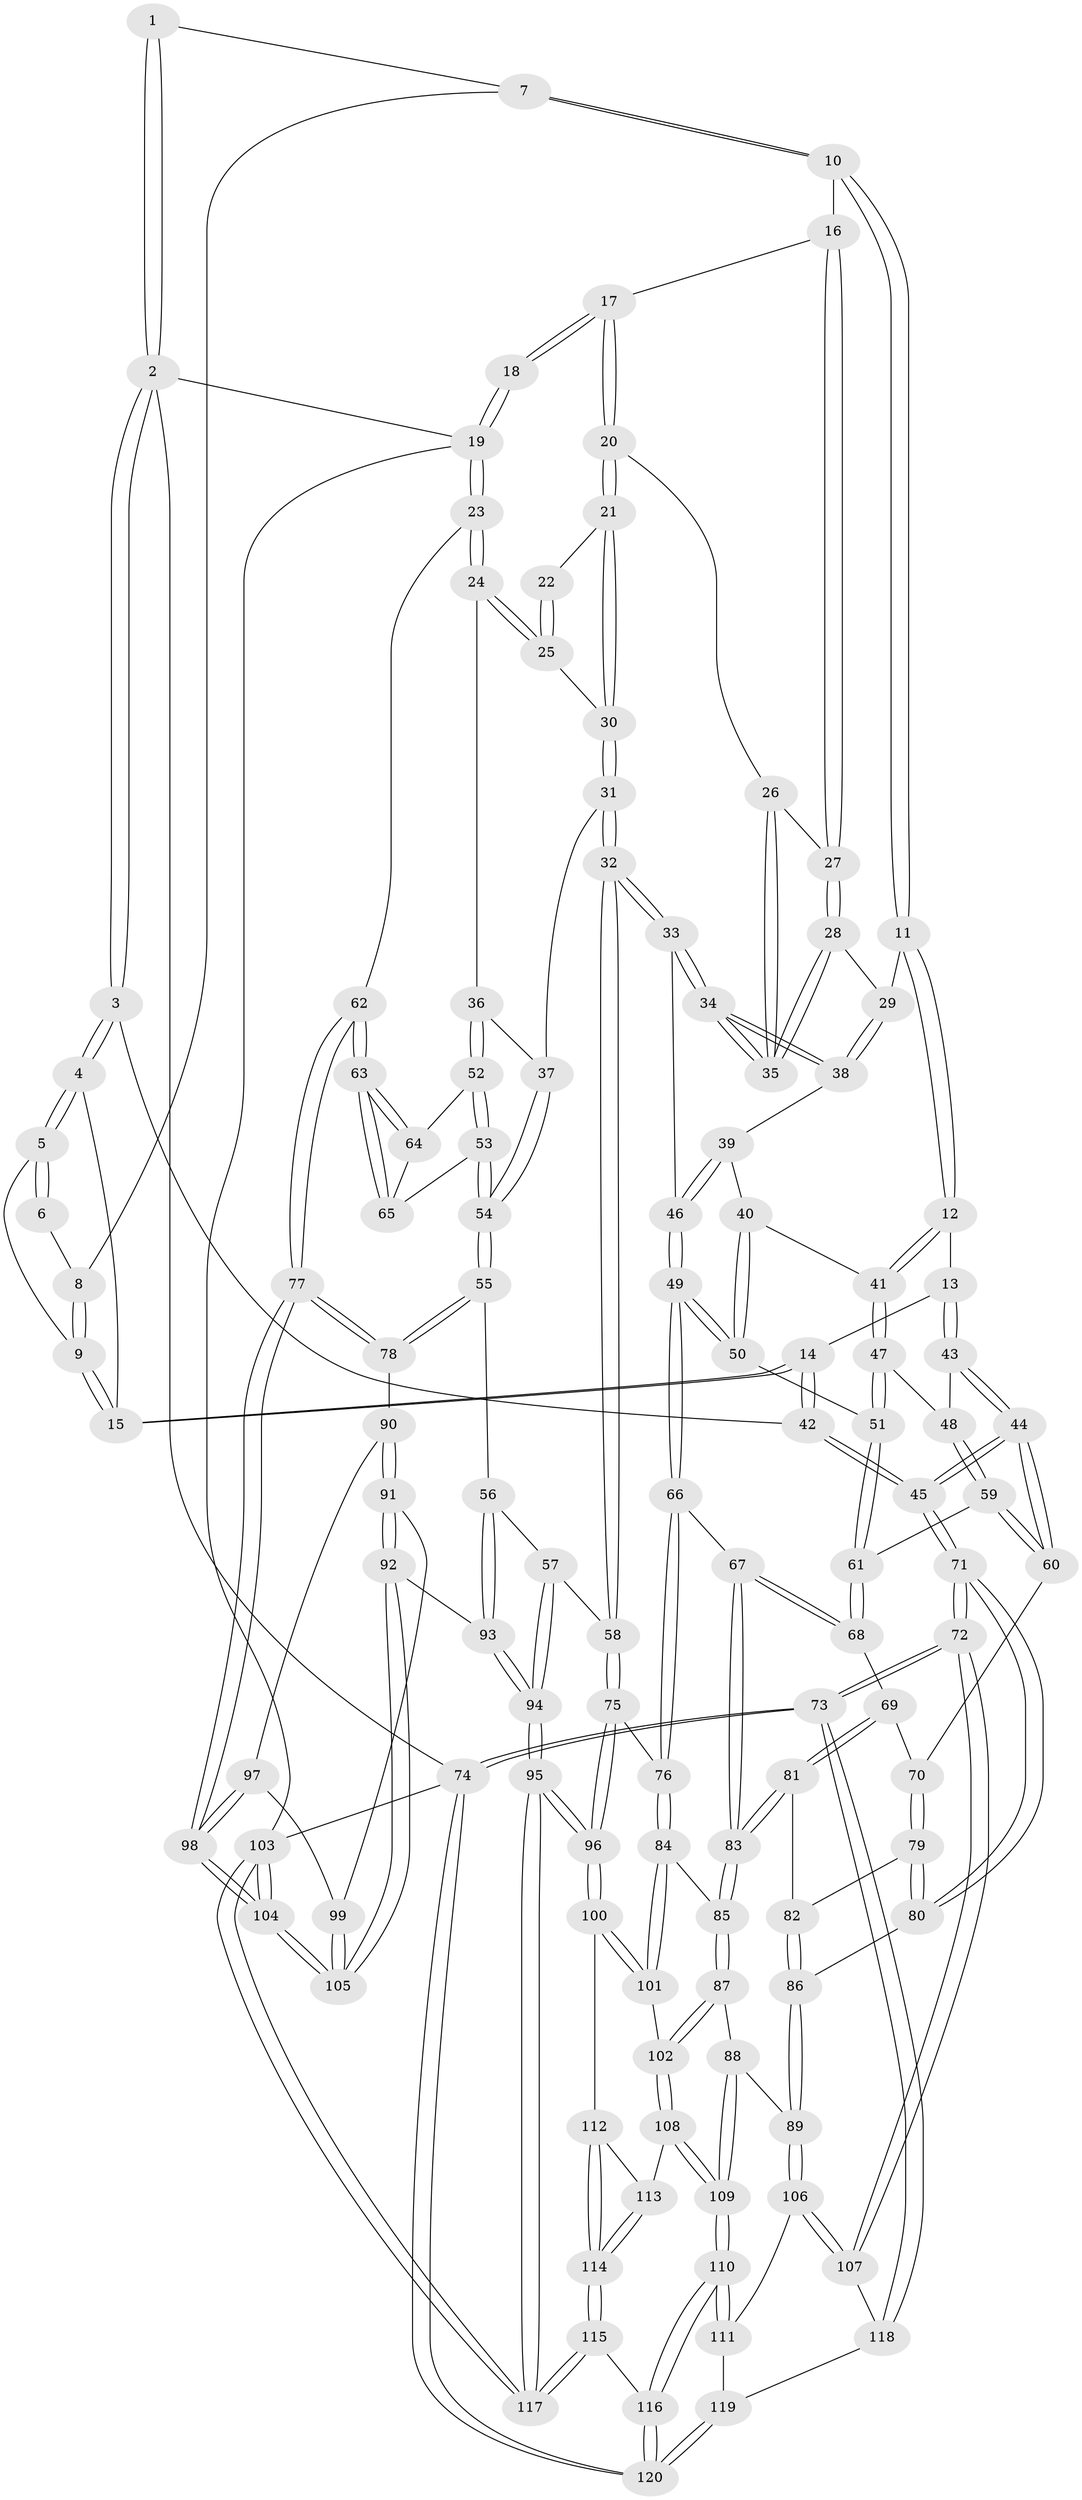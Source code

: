 // coarse degree distribution, {6: 0.125, 10: 0.020833333333333332, 3: 0.16666666666666666, 4: 0.3333333333333333, 5: 0.22916666666666666, 2: 0.0625, 7: 0.0625}
// Generated by graph-tools (version 1.1) at 2025/21/03/04/25 18:21:23]
// undirected, 120 vertices, 297 edges
graph export_dot {
graph [start="1"]
  node [color=gray90,style=filled];
  1 [pos="+0.21479117590359717+0"];
  2 [pos="+0+0"];
  3 [pos="+0+0.15928866834431651"];
  4 [pos="+0+0.1271253021380972"];
  5 [pos="+0+0.07888942726475777"];
  6 [pos="+0+0.06143980916270108"];
  7 [pos="+0.28253963354468287+0"];
  8 [pos="+0.08768332810903681+0.06059630197528452"];
  9 [pos="+0.07298653580948643+0.11026745991271056"];
  10 [pos="+0.33095014014828494+0"];
  11 [pos="+0.2798502514269447+0.09559523400328128"];
  12 [pos="+0.1893057804555165+0.23906379964027202"];
  13 [pos="+0.1610332448068131+0.24234214308878407"];
  14 [pos="+0.14268093034708432+0.2327328053707418"];
  15 [pos="+0.08030685778995611+0.1402472100028266"];
  16 [pos="+0.39094818434748224+0"];
  17 [pos="+0.538740619739792+0"];
  18 [pos="+1+0"];
  19 [pos="+1+0"];
  20 [pos="+0.685116823989592+0.13477869631228376"];
  21 [pos="+0.7798252172873407+0.1536844732984358"];
  22 [pos="+0.9054441107092681+0"];
  23 [pos="+1+0.29748034379867333"];
  24 [pos="+1+0.3057844581617055"];
  25 [pos="+0.9383223745511305+0.22273085463861286"];
  26 [pos="+0.6718200570869409+0.14224074352409063"];
  27 [pos="+0.5191631542834274+0.1451635151307177"];
  28 [pos="+0.5143650956262037+0.17440190324750157"];
  29 [pos="+0.42192426960250173+0.24084960632848923"];
  30 [pos="+0.7825194796423106+0.16135097137482343"];
  31 [pos="+0.7578003706043427+0.3498174717670301"];
  32 [pos="+0.6400702675012703+0.425683003354467"];
  33 [pos="+0.6221682848832512+0.4196118815197422"];
  34 [pos="+0.5975018111174585+0.34650154056661825"];
  35 [pos="+0.5912069145430694+0.2987197267397264"];
  36 [pos="+0.9310393036185183+0.3613207218639841"];
  37 [pos="+0.8374295178015077+0.36475324002845905"];
  38 [pos="+0.4216654800850006+0.24486550268120444"];
  39 [pos="+0.38936105631052725+0.3159387945526332"];
  40 [pos="+0.3617417693279931+0.3276148666038763"];
  41 [pos="+0.2399543460493244+0.3090834638141206"];
  42 [pos="+0+0.18049928359414794"];
  43 [pos="+0.0547143212900941+0.371940350442419"];
  44 [pos="+0+0.48571206202090295"];
  45 [pos="+0+0.48836373916446424"];
  46 [pos="+0.5709182581456237+0.4336006496409901"];
  47 [pos="+0.23856857189125902+0.33901938612558863"];
  48 [pos="+0.14484608415007763+0.4446364309185253"];
  49 [pos="+0.46714826736552084+0.5045895439965914"];
  50 [pos="+0.3700866380365384+0.4420850687633943"];
  51 [pos="+0.2724253847352763+0.46023663107487006"];
  52 [pos="+0.9205124496201382+0.46873846796636887"];
  53 [pos="+0.8787465747372774+0.5525907002726342"];
  54 [pos="+0.8676921654635535+0.5713487273011676"];
  55 [pos="+0.8545609759590206+0.6143538560183764"];
  56 [pos="+0.8456138442959586+0.6153085622568517"];
  57 [pos="+0.741235146275946+0.6079961831015178"];
  58 [pos="+0.7154424957426214+0.5959812664672225"];
  59 [pos="+0.15045255454491172+0.4697759738195654"];
  60 [pos="+0.10022284289985406+0.5474002026962278"];
  61 [pos="+0.26075938843018676+0.4874951572081031"];
  62 [pos="+1+0.5578787500018074"];
  63 [pos="+1+0.5306004132919971"];
  64 [pos="+0.9636645506148328+0.4945272271160178"];
  65 [pos="+0.9463423840767317+0.5105065651731482"];
  66 [pos="+0.43597744136441113+0.5686482022583007"];
  67 [pos="+0.32072554481641125+0.6013965541356541"];
  68 [pos="+0.26865015319606356+0.5533557450959048"];
  69 [pos="+0.1879925483382977+0.578259405865704"];
  70 [pos="+0.10555976706043108+0.5534363595790548"];
  71 [pos="+0+0.7289377516063135"];
  72 [pos="+0+0.8156868178933898"];
  73 [pos="+0+1"];
  74 [pos="+0+1"];
  75 [pos="+0.611518785332535+0.6897094066996737"];
  76 [pos="+0.49872612650074033+0.6916277456244408"];
  77 [pos="+1+0.5693850466752526"];
  78 [pos="+0.8984500446850289+0.6314504178052273"];
  79 [pos="+0.10493440186184834+0.6598697510632485"];
  80 [pos="+0.011634918404391034+0.7269138921525645"];
  81 [pos="+0.18190365134777442+0.6797940652840756"];
  82 [pos="+0.17589995218374116+0.6834948409150026"];
  83 [pos="+0.29832263406896903+0.6849207171510933"];
  84 [pos="+0.48773165748673414+0.7083069969095199"];
  85 [pos="+0.3042495865665688+0.7048187026134183"];
  86 [pos="+0.15281931878460245+0.8029108730263872"];
  87 [pos="+0.3032614435000715+0.7541465399035665"];
  88 [pos="+0.1726481292387911+0.8121638296067926"];
  89 [pos="+0.15639896118817492+0.8086989522035766"];
  90 [pos="+0.9152920710006429+0.6929227599843818"];
  91 [pos="+0.8768412369408358+0.8287776770206923"];
  92 [pos="+0.8571677889872527+0.8596413836600529"];
  93 [pos="+0.8252253816932515+0.8647325537287955"];
  94 [pos="+0.7629112978443052+0.8894611505406496"];
  95 [pos="+0.729654183670834+0.9224867968497914"];
  96 [pos="+0.6406825582928038+0.878853962378051"];
  97 [pos="+0.959517760648313+0.7433857695293168"];
  98 [pos="+1+0.7373933802712561"];
  99 [pos="+0.9650128821459145+0.782134483813108"];
  100 [pos="+0.5490962925372939+0.8911745991582471"];
  101 [pos="+0.4619686579598773+0.7942535027154646"];
  102 [pos="+0.35931680238993957+0.8278499775018742"];
  103 [pos="+1+1"];
  104 [pos="+1+1"];
  105 [pos="+1+0.9931055472309178"];
  106 [pos="+0.11806677222349546+0.8672027771920214"];
  107 [pos="+0+0.8488481346140139"];
  108 [pos="+0.35906298239294765+0.8288003472661372"];
  109 [pos="+0.27364312808457175+0.9347818749563469"];
  110 [pos="+0.26691497853892115+0.9922222886201031"];
  111 [pos="+0.11614587318517447+0.9311050532871091"];
  112 [pos="+0.5318797607027093+0.9127921711999145"];
  113 [pos="+0.39915767624826604+0.891638364220088"];
  114 [pos="+0.43876291404323997+1"];
  115 [pos="+0.38981640672961076+1"];
  116 [pos="+0.3374763999322692+1"];
  117 [pos="+0.7769582073861696+1"];
  118 [pos="+0.09252424193217251+0.9415864684262796"];
  119 [pos="+0.10924446755860008+0.9373102319118863"];
  120 [pos="+0.12148684408543031+1"];
  1 -- 2;
  1 -- 2;
  1 -- 7;
  2 -- 3;
  2 -- 3;
  2 -- 19;
  2 -- 74;
  3 -- 4;
  3 -- 4;
  3 -- 42;
  4 -- 5;
  4 -- 5;
  4 -- 15;
  5 -- 6;
  5 -- 6;
  5 -- 9;
  6 -- 8;
  7 -- 8;
  7 -- 10;
  7 -- 10;
  8 -- 9;
  8 -- 9;
  9 -- 15;
  9 -- 15;
  10 -- 11;
  10 -- 11;
  10 -- 16;
  11 -- 12;
  11 -- 12;
  11 -- 29;
  12 -- 13;
  12 -- 41;
  12 -- 41;
  13 -- 14;
  13 -- 43;
  13 -- 43;
  14 -- 15;
  14 -- 15;
  14 -- 42;
  14 -- 42;
  16 -- 17;
  16 -- 27;
  16 -- 27;
  17 -- 18;
  17 -- 18;
  17 -- 20;
  17 -- 20;
  18 -- 19;
  18 -- 19;
  19 -- 23;
  19 -- 23;
  19 -- 103;
  20 -- 21;
  20 -- 21;
  20 -- 26;
  21 -- 22;
  21 -- 30;
  21 -- 30;
  22 -- 25;
  22 -- 25;
  23 -- 24;
  23 -- 24;
  23 -- 62;
  24 -- 25;
  24 -- 25;
  24 -- 36;
  25 -- 30;
  26 -- 27;
  26 -- 35;
  26 -- 35;
  27 -- 28;
  27 -- 28;
  28 -- 29;
  28 -- 35;
  28 -- 35;
  29 -- 38;
  29 -- 38;
  30 -- 31;
  30 -- 31;
  31 -- 32;
  31 -- 32;
  31 -- 37;
  32 -- 33;
  32 -- 33;
  32 -- 58;
  32 -- 58;
  33 -- 34;
  33 -- 34;
  33 -- 46;
  34 -- 35;
  34 -- 35;
  34 -- 38;
  34 -- 38;
  36 -- 37;
  36 -- 52;
  36 -- 52;
  37 -- 54;
  37 -- 54;
  38 -- 39;
  39 -- 40;
  39 -- 46;
  39 -- 46;
  40 -- 41;
  40 -- 50;
  40 -- 50;
  41 -- 47;
  41 -- 47;
  42 -- 45;
  42 -- 45;
  43 -- 44;
  43 -- 44;
  43 -- 48;
  44 -- 45;
  44 -- 45;
  44 -- 60;
  44 -- 60;
  45 -- 71;
  45 -- 71;
  46 -- 49;
  46 -- 49;
  47 -- 48;
  47 -- 51;
  47 -- 51;
  48 -- 59;
  48 -- 59;
  49 -- 50;
  49 -- 50;
  49 -- 66;
  49 -- 66;
  50 -- 51;
  51 -- 61;
  51 -- 61;
  52 -- 53;
  52 -- 53;
  52 -- 64;
  53 -- 54;
  53 -- 54;
  53 -- 65;
  54 -- 55;
  54 -- 55;
  55 -- 56;
  55 -- 78;
  55 -- 78;
  56 -- 57;
  56 -- 93;
  56 -- 93;
  57 -- 58;
  57 -- 94;
  57 -- 94;
  58 -- 75;
  58 -- 75;
  59 -- 60;
  59 -- 60;
  59 -- 61;
  60 -- 70;
  61 -- 68;
  61 -- 68;
  62 -- 63;
  62 -- 63;
  62 -- 77;
  62 -- 77;
  63 -- 64;
  63 -- 64;
  63 -- 65;
  63 -- 65;
  64 -- 65;
  66 -- 67;
  66 -- 76;
  66 -- 76;
  67 -- 68;
  67 -- 68;
  67 -- 83;
  67 -- 83;
  68 -- 69;
  69 -- 70;
  69 -- 81;
  69 -- 81;
  70 -- 79;
  70 -- 79;
  71 -- 72;
  71 -- 72;
  71 -- 80;
  71 -- 80;
  72 -- 73;
  72 -- 73;
  72 -- 107;
  72 -- 107;
  73 -- 74;
  73 -- 74;
  73 -- 118;
  73 -- 118;
  74 -- 120;
  74 -- 120;
  74 -- 103;
  75 -- 76;
  75 -- 96;
  75 -- 96;
  76 -- 84;
  76 -- 84;
  77 -- 78;
  77 -- 78;
  77 -- 98;
  77 -- 98;
  78 -- 90;
  79 -- 80;
  79 -- 80;
  79 -- 82;
  80 -- 86;
  81 -- 82;
  81 -- 83;
  81 -- 83;
  82 -- 86;
  82 -- 86;
  83 -- 85;
  83 -- 85;
  84 -- 85;
  84 -- 101;
  84 -- 101;
  85 -- 87;
  85 -- 87;
  86 -- 89;
  86 -- 89;
  87 -- 88;
  87 -- 102;
  87 -- 102;
  88 -- 89;
  88 -- 109;
  88 -- 109;
  89 -- 106;
  89 -- 106;
  90 -- 91;
  90 -- 91;
  90 -- 97;
  91 -- 92;
  91 -- 92;
  91 -- 99;
  92 -- 93;
  92 -- 105;
  92 -- 105;
  93 -- 94;
  93 -- 94;
  94 -- 95;
  94 -- 95;
  95 -- 96;
  95 -- 96;
  95 -- 117;
  95 -- 117;
  96 -- 100;
  96 -- 100;
  97 -- 98;
  97 -- 98;
  97 -- 99;
  98 -- 104;
  98 -- 104;
  99 -- 105;
  99 -- 105;
  100 -- 101;
  100 -- 101;
  100 -- 112;
  101 -- 102;
  102 -- 108;
  102 -- 108;
  103 -- 104;
  103 -- 104;
  103 -- 117;
  103 -- 117;
  104 -- 105;
  104 -- 105;
  106 -- 107;
  106 -- 107;
  106 -- 111;
  107 -- 118;
  108 -- 109;
  108 -- 109;
  108 -- 113;
  109 -- 110;
  109 -- 110;
  110 -- 111;
  110 -- 111;
  110 -- 116;
  110 -- 116;
  111 -- 119;
  112 -- 113;
  112 -- 114;
  112 -- 114;
  113 -- 114;
  113 -- 114;
  114 -- 115;
  114 -- 115;
  115 -- 116;
  115 -- 117;
  115 -- 117;
  116 -- 120;
  116 -- 120;
  118 -- 119;
  119 -- 120;
  119 -- 120;
}
